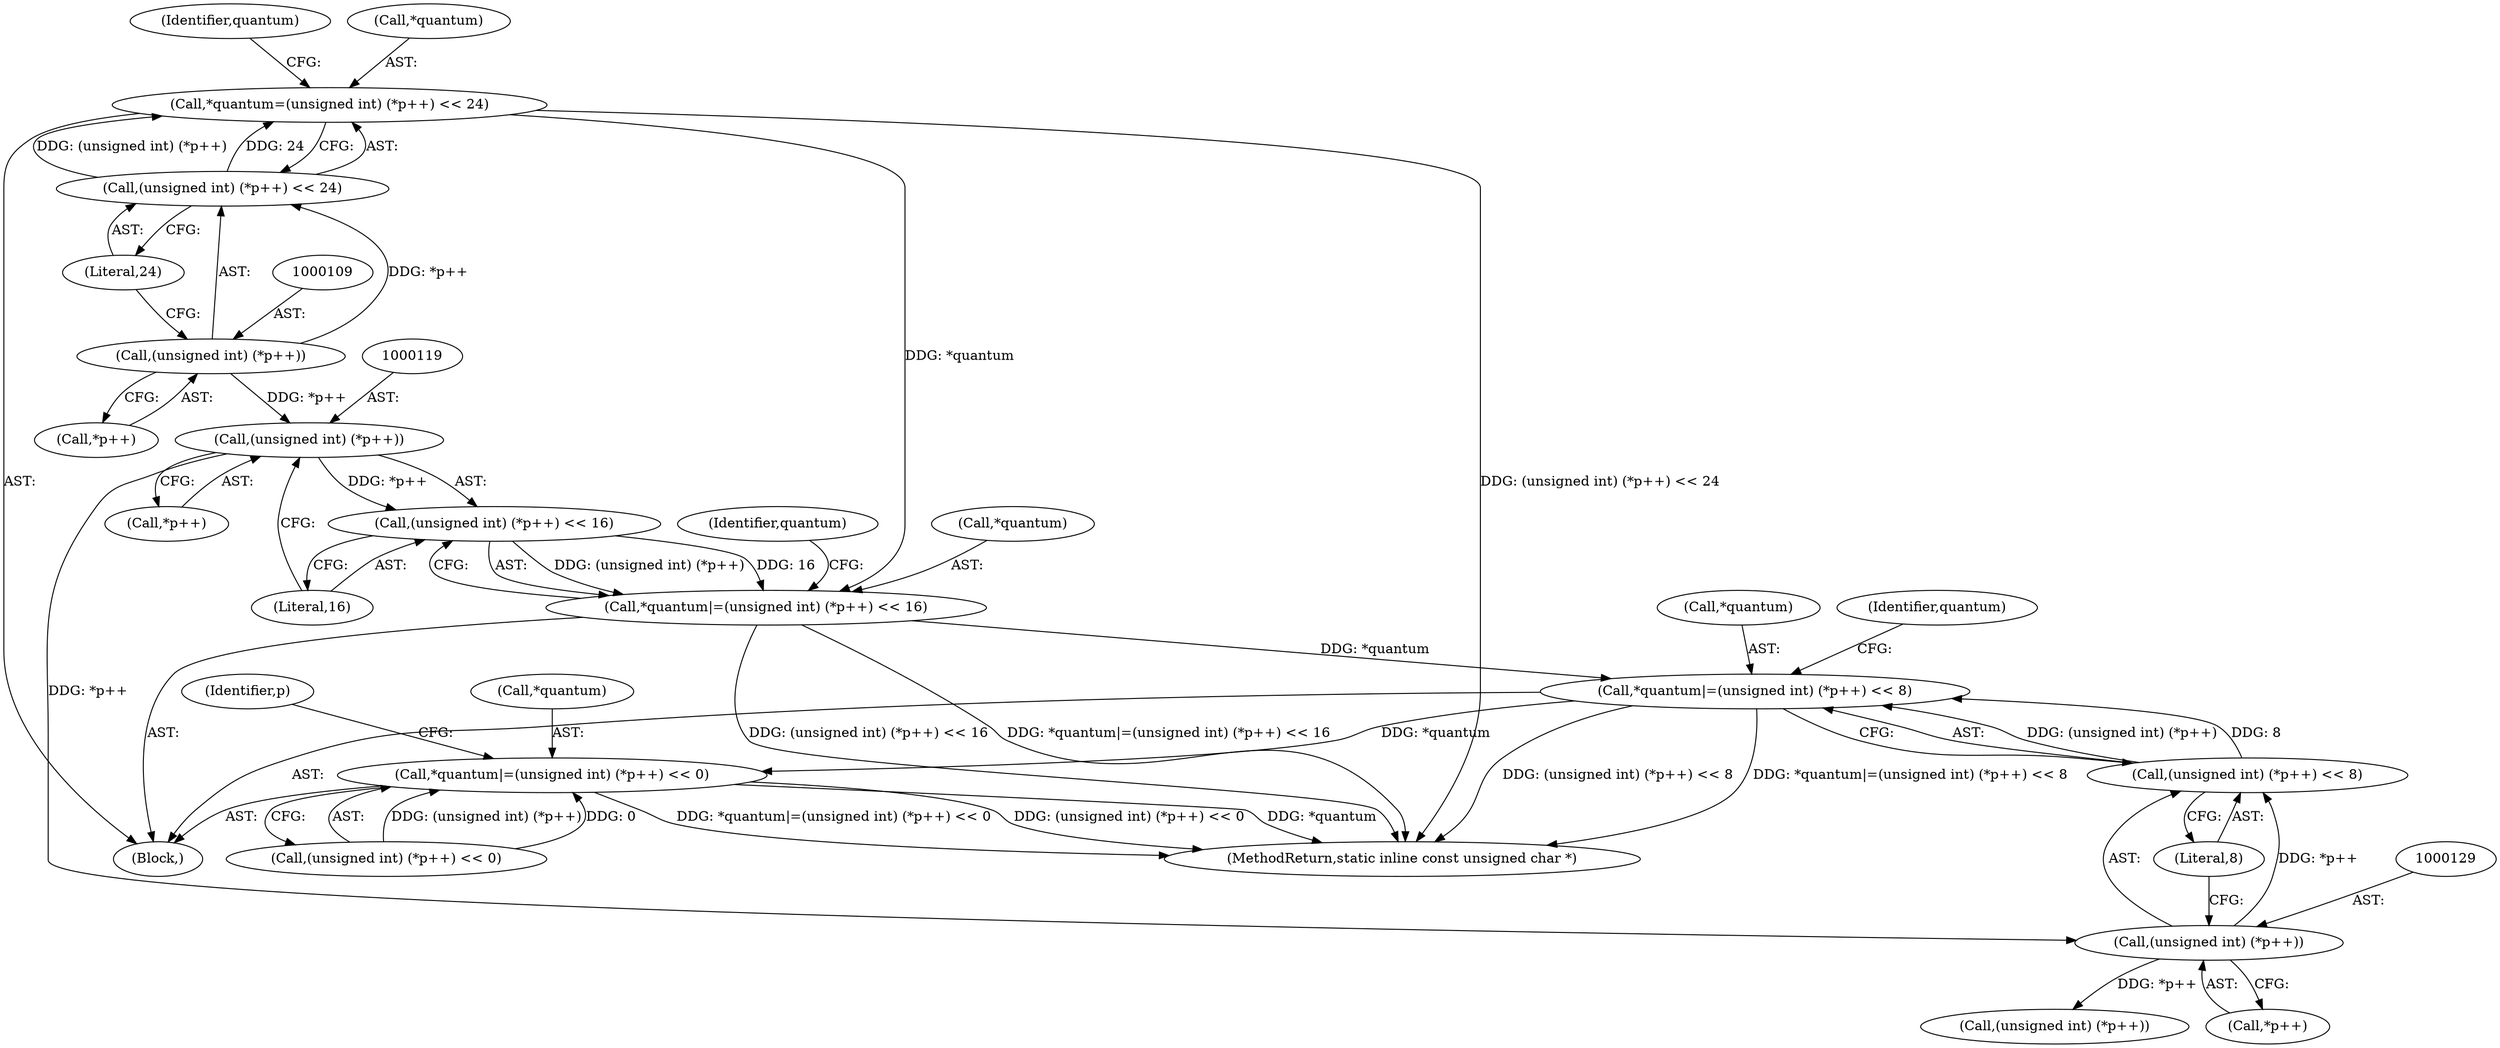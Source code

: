 digraph "0_ImageMagick_d8ab7f046587f2e9f734b687ba7e6e10147c294b_1@pointer" {
"1000124" [label="(Call,*quantum|=(unsigned int) (*p++) << 8)"];
"1000114" [label="(Call,*quantum|=(unsigned int) (*p++) << 16)"];
"1000104" [label="(Call,*quantum=(unsigned int) (*p++) << 24)"];
"1000107" [label="(Call,(unsigned int) (*p++) << 24)"];
"1000108" [label="(Call,(unsigned int) (*p++))"];
"1000117" [label="(Call,(unsigned int) (*p++) << 16)"];
"1000118" [label="(Call,(unsigned int) (*p++))"];
"1000127" [label="(Call,(unsigned int) (*p++) << 8)"];
"1000128" [label="(Call,(unsigned int) (*p++))"];
"1000134" [label="(Call,*quantum|=(unsigned int) (*p++) << 0)"];
"1000104" [label="(Call,*quantum=(unsigned int) (*p++) << 24)"];
"1000133" [label="(Literal,8)"];
"1000125" [label="(Call,*quantum)"];
"1000110" [label="(Call,*p++)"];
"1000117" [label="(Call,(unsigned int) (*p++) << 16)"];
"1000116" [label="(Identifier,quantum)"];
"1000136" [label="(Identifier,quantum)"];
"1000128" [label="(Call,(unsigned int) (*p++))"];
"1000113" [label="(Literal,24)"];
"1000138" [label="(Call,(unsigned int) (*p++))"];
"1000103" [label="(Block,)"];
"1000145" [label="(Identifier,p)"];
"1000130" [label="(Call,*p++)"];
"1000127" [label="(Call,(unsigned int) (*p++) << 8)"];
"1000146" [label="(MethodReturn,static inline const unsigned char *)"];
"1000114" [label="(Call,*quantum|=(unsigned int) (*p++) << 16)"];
"1000135" [label="(Call,*quantum)"];
"1000124" [label="(Call,*quantum|=(unsigned int) (*p++) << 8)"];
"1000118" [label="(Call,(unsigned int) (*p++))"];
"1000107" [label="(Call,(unsigned int) (*p++) << 24)"];
"1000108" [label="(Call,(unsigned int) (*p++))"];
"1000120" [label="(Call,*p++)"];
"1000123" [label="(Literal,16)"];
"1000134" [label="(Call,*quantum|=(unsigned int) (*p++) << 0)"];
"1000137" [label="(Call,(unsigned int) (*p++) << 0)"];
"1000105" [label="(Call,*quantum)"];
"1000115" [label="(Call,*quantum)"];
"1000126" [label="(Identifier,quantum)"];
"1000124" -> "1000103"  [label="AST: "];
"1000124" -> "1000127"  [label="CFG: "];
"1000125" -> "1000124"  [label="AST: "];
"1000127" -> "1000124"  [label="AST: "];
"1000136" -> "1000124"  [label="CFG: "];
"1000124" -> "1000146"  [label="DDG: (unsigned int) (*p++) << 8"];
"1000124" -> "1000146"  [label="DDG: *quantum|=(unsigned int) (*p++) << 8"];
"1000114" -> "1000124"  [label="DDG: *quantum"];
"1000127" -> "1000124"  [label="DDG: (unsigned int) (*p++)"];
"1000127" -> "1000124"  [label="DDG: 8"];
"1000124" -> "1000134"  [label="DDG: *quantum"];
"1000114" -> "1000103"  [label="AST: "];
"1000114" -> "1000117"  [label="CFG: "];
"1000115" -> "1000114"  [label="AST: "];
"1000117" -> "1000114"  [label="AST: "];
"1000126" -> "1000114"  [label="CFG: "];
"1000114" -> "1000146"  [label="DDG: (unsigned int) (*p++) << 16"];
"1000114" -> "1000146"  [label="DDG: *quantum|=(unsigned int) (*p++) << 16"];
"1000104" -> "1000114"  [label="DDG: *quantum"];
"1000117" -> "1000114"  [label="DDG: (unsigned int) (*p++)"];
"1000117" -> "1000114"  [label="DDG: 16"];
"1000104" -> "1000103"  [label="AST: "];
"1000104" -> "1000107"  [label="CFG: "];
"1000105" -> "1000104"  [label="AST: "];
"1000107" -> "1000104"  [label="AST: "];
"1000116" -> "1000104"  [label="CFG: "];
"1000104" -> "1000146"  [label="DDG: (unsigned int) (*p++) << 24"];
"1000107" -> "1000104"  [label="DDG: (unsigned int) (*p++)"];
"1000107" -> "1000104"  [label="DDG: 24"];
"1000107" -> "1000113"  [label="CFG: "];
"1000108" -> "1000107"  [label="AST: "];
"1000113" -> "1000107"  [label="AST: "];
"1000108" -> "1000107"  [label="DDG: *p++"];
"1000108" -> "1000110"  [label="CFG: "];
"1000109" -> "1000108"  [label="AST: "];
"1000110" -> "1000108"  [label="AST: "];
"1000113" -> "1000108"  [label="CFG: "];
"1000108" -> "1000118"  [label="DDG: *p++"];
"1000117" -> "1000123"  [label="CFG: "];
"1000118" -> "1000117"  [label="AST: "];
"1000123" -> "1000117"  [label="AST: "];
"1000118" -> "1000117"  [label="DDG: *p++"];
"1000118" -> "1000120"  [label="CFG: "];
"1000119" -> "1000118"  [label="AST: "];
"1000120" -> "1000118"  [label="AST: "];
"1000123" -> "1000118"  [label="CFG: "];
"1000118" -> "1000128"  [label="DDG: *p++"];
"1000127" -> "1000133"  [label="CFG: "];
"1000128" -> "1000127"  [label="AST: "];
"1000133" -> "1000127"  [label="AST: "];
"1000128" -> "1000127"  [label="DDG: *p++"];
"1000128" -> "1000130"  [label="CFG: "];
"1000129" -> "1000128"  [label="AST: "];
"1000130" -> "1000128"  [label="AST: "];
"1000133" -> "1000128"  [label="CFG: "];
"1000128" -> "1000138"  [label="DDG: *p++"];
"1000134" -> "1000103"  [label="AST: "];
"1000134" -> "1000137"  [label="CFG: "];
"1000135" -> "1000134"  [label="AST: "];
"1000137" -> "1000134"  [label="AST: "];
"1000145" -> "1000134"  [label="CFG: "];
"1000134" -> "1000146"  [label="DDG: *quantum|=(unsigned int) (*p++) << 0"];
"1000134" -> "1000146"  [label="DDG: (unsigned int) (*p++) << 0"];
"1000134" -> "1000146"  [label="DDG: *quantum"];
"1000137" -> "1000134"  [label="DDG: (unsigned int) (*p++)"];
"1000137" -> "1000134"  [label="DDG: 0"];
}
